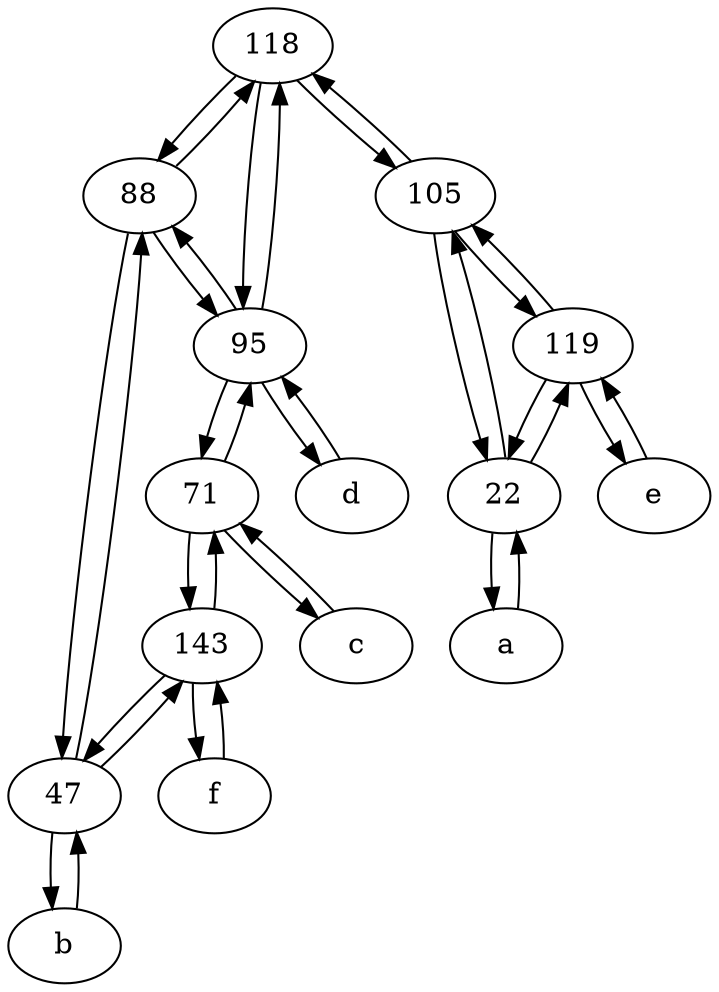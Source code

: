 digraph  {
	118;
	88;
	143;
	e [pos="30,50!"];
	47;
	95;
	71;
	c [pos="20,10!"];
	b [pos="50,20!"];
	a [pos="40,10!"];
	22;
	d [pos="20,30!"];
	119;
	f [pos="15,45!"];
	105;
	88 -> 47;
	22 -> a;
	95 -> 118;
	71 -> 95;
	a -> 22;
	119 -> 105;
	95 -> 71;
	88 -> 118;
	119 -> 22;
	22 -> 119;
	88 -> 95;
	22 -> 105;
	105 -> 119;
	47 -> 143;
	143 -> f;
	47 -> b;
	d -> 95;
	b -> 47;
	143 -> 47;
	f -> 143;
	118 -> 95;
	105 -> 118;
	118 -> 105;
	95 -> d;
	71 -> 143;
	118 -> 88;
	c -> 71;
	105 -> 22;
	143 -> 71;
	95 -> 88;
	71 -> c;
	e -> 119;
	119 -> e;
	47 -> 88;

	}